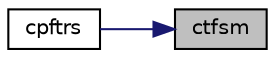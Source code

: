 digraph "ctfsm"
{
 // LATEX_PDF_SIZE
  edge [fontname="Helvetica",fontsize="10",labelfontname="Helvetica",labelfontsize="10"];
  node [fontname="Helvetica",fontsize="10",shape=record];
  rankdir="RL";
  Node1 [label="ctfsm",height=0.2,width=0.4,color="black", fillcolor="grey75", style="filled", fontcolor="black",tooltip="CTFSM solves a matrix equation (one operand is a triangular matrix in RFP format)."];
  Node1 -> Node2 [dir="back",color="midnightblue",fontsize="10",style="solid",fontname="Helvetica"];
  Node2 [label="cpftrs",height=0.2,width=0.4,color="black", fillcolor="white", style="filled",URL="$cpftrs_8f.html#a620fa7988c80b6f9afd1d8a1dc9927f7",tooltip="CPFTRS"];
}
